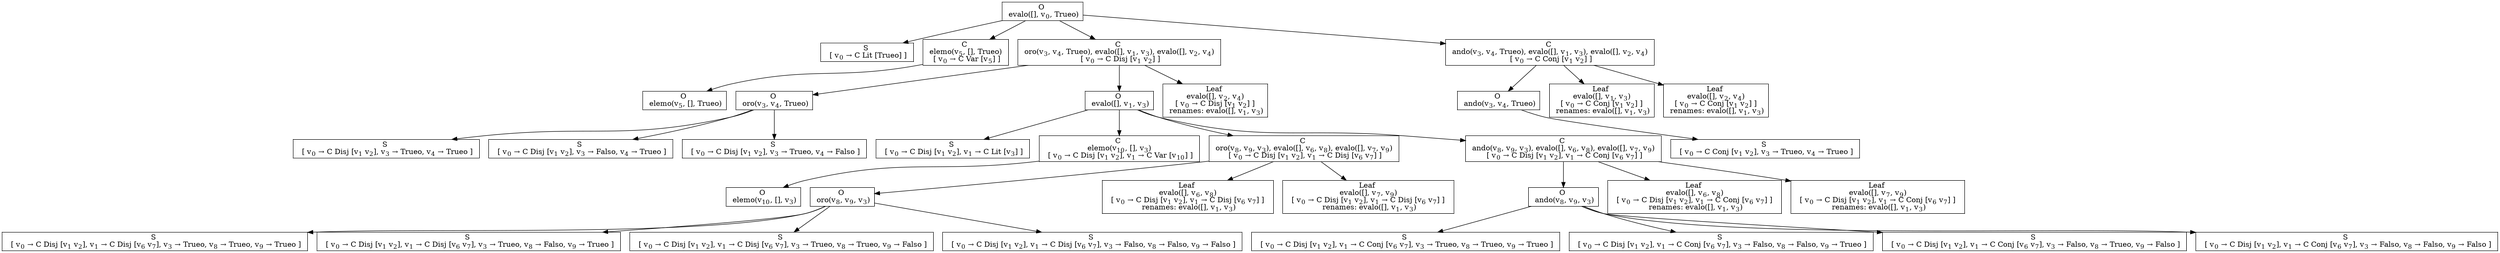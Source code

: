 digraph {
    graph [rankdir=TB
          ,bgcolor=transparent];
    node [shape=box
         ,fillcolor=white
         ,style=filled];
    0 [label=<O <BR/> evalo([], v<SUB>0</SUB>, Trueo)>];
    1 [label=<S <BR/>  [ v<SUB>0</SUB> &rarr; C Lit [Trueo] ] >];
    2 [label=<C <BR/> elemo(v<SUB>5</SUB>, [], Trueo) <BR/>  [ v<SUB>0</SUB> &rarr; C Var [v<SUB>5</SUB>] ] >];
    3 [label=<C <BR/> oro(v<SUB>3</SUB>, v<SUB>4</SUB>, Trueo), evalo([], v<SUB>1</SUB>, v<SUB>3</SUB>), evalo([], v<SUB>2</SUB>, v<SUB>4</SUB>) <BR/>  [ v<SUB>0</SUB> &rarr; C Disj [v<SUB>1</SUB> v<SUB>2</SUB>] ] >];
    4 [label=<C <BR/> ando(v<SUB>3</SUB>, v<SUB>4</SUB>, Trueo), evalo([], v<SUB>1</SUB>, v<SUB>3</SUB>), evalo([], v<SUB>2</SUB>, v<SUB>4</SUB>) <BR/>  [ v<SUB>0</SUB> &rarr; C Conj [v<SUB>1</SUB> v<SUB>2</SUB>] ] >];
    5 [label=<O <BR/> elemo(v<SUB>5</SUB>, [], Trueo)>];
    6 [label=<O <BR/> oro(v<SUB>3</SUB>, v<SUB>4</SUB>, Trueo)>];
    7 [label=<O <BR/> evalo([], v<SUB>1</SUB>, v<SUB>3</SUB>)>];
    8 [label=<Leaf <BR/> evalo([], v<SUB>2</SUB>, v<SUB>4</SUB>) <BR/>  [ v<SUB>0</SUB> &rarr; C Disj [v<SUB>1</SUB> v<SUB>2</SUB>] ]  <BR/> renames: evalo([], v<SUB>1</SUB>, v<SUB>3</SUB>)>];
    9 [label=<S <BR/>  [ v<SUB>0</SUB> &rarr; C Disj [v<SUB>1</SUB> v<SUB>2</SUB>], v<SUB>3</SUB> &rarr; Trueo, v<SUB>4</SUB> &rarr; Trueo ] >];
    10 [label=<S <BR/>  [ v<SUB>0</SUB> &rarr; C Disj [v<SUB>1</SUB> v<SUB>2</SUB>], v<SUB>3</SUB> &rarr; Falso, v<SUB>4</SUB> &rarr; Trueo ] >];
    11 [label=<S <BR/>  [ v<SUB>0</SUB> &rarr; C Disj [v<SUB>1</SUB> v<SUB>2</SUB>], v<SUB>3</SUB> &rarr; Trueo, v<SUB>4</SUB> &rarr; Falso ] >];
    12 [label=<S <BR/>  [ v<SUB>0</SUB> &rarr; C Disj [v<SUB>1</SUB> v<SUB>2</SUB>], v<SUB>1</SUB> &rarr; C Lit [v<SUB>3</SUB>] ] >];
    13 [label=<C <BR/> elemo(v<SUB>10</SUB>, [], v<SUB>3</SUB>) <BR/>  [ v<SUB>0</SUB> &rarr; C Disj [v<SUB>1</SUB> v<SUB>2</SUB>], v<SUB>1</SUB> &rarr; C Var [v<SUB>10</SUB>] ] >];
    14 [label=<C <BR/> oro(v<SUB>8</SUB>, v<SUB>9</SUB>, v<SUB>3</SUB>), evalo([], v<SUB>6</SUB>, v<SUB>8</SUB>), evalo([], v<SUB>7</SUB>, v<SUB>9</SUB>) <BR/>  [ v<SUB>0</SUB> &rarr; C Disj [v<SUB>1</SUB> v<SUB>2</SUB>], v<SUB>1</SUB> &rarr; C Disj [v<SUB>6</SUB> v<SUB>7</SUB>] ] >];
    15 [label=<C <BR/> ando(v<SUB>8</SUB>, v<SUB>9</SUB>, v<SUB>3</SUB>), evalo([], v<SUB>6</SUB>, v<SUB>8</SUB>), evalo([], v<SUB>7</SUB>, v<SUB>9</SUB>) <BR/>  [ v<SUB>0</SUB> &rarr; C Disj [v<SUB>1</SUB> v<SUB>2</SUB>], v<SUB>1</SUB> &rarr; C Conj [v<SUB>6</SUB> v<SUB>7</SUB>] ] >];
    16 [label=<O <BR/> elemo(v<SUB>10</SUB>, [], v<SUB>3</SUB>)>];
    17 [label=<O <BR/> oro(v<SUB>8</SUB>, v<SUB>9</SUB>, v<SUB>3</SUB>)>];
    18 [label=<Leaf <BR/> evalo([], v<SUB>6</SUB>, v<SUB>8</SUB>) <BR/>  [ v<SUB>0</SUB> &rarr; C Disj [v<SUB>1</SUB> v<SUB>2</SUB>], v<SUB>1</SUB> &rarr; C Disj [v<SUB>6</SUB> v<SUB>7</SUB>] ]  <BR/> renames: evalo([], v<SUB>1</SUB>, v<SUB>3</SUB>)>];
    19 [label=<Leaf <BR/> evalo([], v<SUB>7</SUB>, v<SUB>9</SUB>) <BR/>  [ v<SUB>0</SUB> &rarr; C Disj [v<SUB>1</SUB> v<SUB>2</SUB>], v<SUB>1</SUB> &rarr; C Disj [v<SUB>6</SUB> v<SUB>7</SUB>] ]  <BR/> renames: evalo([], v<SUB>1</SUB>, v<SUB>3</SUB>)>];
    20 [label=<S <BR/>  [ v<SUB>0</SUB> &rarr; C Disj [v<SUB>1</SUB> v<SUB>2</SUB>], v<SUB>1</SUB> &rarr; C Disj [v<SUB>6</SUB> v<SUB>7</SUB>], v<SUB>3</SUB> &rarr; Trueo, v<SUB>8</SUB> &rarr; Trueo, v<SUB>9</SUB> &rarr; Trueo ] >];
    21 [label=<S <BR/>  [ v<SUB>0</SUB> &rarr; C Disj [v<SUB>1</SUB> v<SUB>2</SUB>], v<SUB>1</SUB> &rarr; C Disj [v<SUB>6</SUB> v<SUB>7</SUB>], v<SUB>3</SUB> &rarr; Trueo, v<SUB>8</SUB> &rarr; Falso, v<SUB>9</SUB> &rarr; Trueo ] >];
    22 [label=<S <BR/>  [ v<SUB>0</SUB> &rarr; C Disj [v<SUB>1</SUB> v<SUB>2</SUB>], v<SUB>1</SUB> &rarr; C Disj [v<SUB>6</SUB> v<SUB>7</SUB>], v<SUB>3</SUB> &rarr; Trueo, v<SUB>8</SUB> &rarr; Trueo, v<SUB>9</SUB> &rarr; Falso ] >];
    23 [label=<S <BR/>  [ v<SUB>0</SUB> &rarr; C Disj [v<SUB>1</SUB> v<SUB>2</SUB>], v<SUB>1</SUB> &rarr; C Disj [v<SUB>6</SUB> v<SUB>7</SUB>], v<SUB>3</SUB> &rarr; Falso, v<SUB>8</SUB> &rarr; Falso, v<SUB>9</SUB> &rarr; Falso ] >];
    24 [label=<O <BR/> ando(v<SUB>8</SUB>, v<SUB>9</SUB>, v<SUB>3</SUB>)>];
    25 [label=<Leaf <BR/> evalo([], v<SUB>6</SUB>, v<SUB>8</SUB>) <BR/>  [ v<SUB>0</SUB> &rarr; C Disj [v<SUB>1</SUB> v<SUB>2</SUB>], v<SUB>1</SUB> &rarr; C Conj [v<SUB>6</SUB> v<SUB>7</SUB>] ]  <BR/> renames: evalo([], v<SUB>1</SUB>, v<SUB>3</SUB>)>];
    26 [label=<Leaf <BR/> evalo([], v<SUB>7</SUB>, v<SUB>9</SUB>) <BR/>  [ v<SUB>0</SUB> &rarr; C Disj [v<SUB>1</SUB> v<SUB>2</SUB>], v<SUB>1</SUB> &rarr; C Conj [v<SUB>6</SUB> v<SUB>7</SUB>] ]  <BR/> renames: evalo([], v<SUB>1</SUB>, v<SUB>3</SUB>)>];
    27 [label=<S <BR/>  [ v<SUB>0</SUB> &rarr; C Disj [v<SUB>1</SUB> v<SUB>2</SUB>], v<SUB>1</SUB> &rarr; C Conj [v<SUB>6</SUB> v<SUB>7</SUB>], v<SUB>3</SUB> &rarr; Trueo, v<SUB>8</SUB> &rarr; Trueo, v<SUB>9</SUB> &rarr; Trueo ] >];
    28 [label=<S <BR/>  [ v<SUB>0</SUB> &rarr; C Disj [v<SUB>1</SUB> v<SUB>2</SUB>], v<SUB>1</SUB> &rarr; C Conj [v<SUB>6</SUB> v<SUB>7</SUB>], v<SUB>3</SUB> &rarr; Falso, v<SUB>8</SUB> &rarr; Falso, v<SUB>9</SUB> &rarr; Trueo ] >];
    29 [label=<S <BR/>  [ v<SUB>0</SUB> &rarr; C Disj [v<SUB>1</SUB> v<SUB>2</SUB>], v<SUB>1</SUB> &rarr; C Conj [v<SUB>6</SUB> v<SUB>7</SUB>], v<SUB>3</SUB> &rarr; Falso, v<SUB>8</SUB> &rarr; Trueo, v<SUB>9</SUB> &rarr; Falso ] >];
    30 [label=<S <BR/>  [ v<SUB>0</SUB> &rarr; C Disj [v<SUB>1</SUB> v<SUB>2</SUB>], v<SUB>1</SUB> &rarr; C Conj [v<SUB>6</SUB> v<SUB>7</SUB>], v<SUB>3</SUB> &rarr; Falso, v<SUB>8</SUB> &rarr; Falso, v<SUB>9</SUB> &rarr; Falso ] >];
    31 [label=<O <BR/> ando(v<SUB>3</SUB>, v<SUB>4</SUB>, Trueo)>];
    32 [label=<Leaf <BR/> evalo([], v<SUB>1</SUB>, v<SUB>3</SUB>) <BR/>  [ v<SUB>0</SUB> &rarr; C Conj [v<SUB>1</SUB> v<SUB>2</SUB>] ]  <BR/> renames: evalo([], v<SUB>1</SUB>, v<SUB>3</SUB>)>];
    33 [label=<Leaf <BR/> evalo([], v<SUB>2</SUB>, v<SUB>4</SUB>) <BR/>  [ v<SUB>0</SUB> &rarr; C Conj [v<SUB>1</SUB> v<SUB>2</SUB>] ]  <BR/> renames: evalo([], v<SUB>1</SUB>, v<SUB>3</SUB>)>];
    34 [label=<S <BR/>  [ v<SUB>0</SUB> &rarr; C Conj [v<SUB>1</SUB> v<SUB>2</SUB>], v<SUB>3</SUB> &rarr; Trueo, v<SUB>4</SUB> &rarr; Trueo ] >];
    0 -> 1 [label=""];
    0 -> 2 [label=""];
    0 -> 3 [label=""];
    0 -> 4 [label=""];
    2 -> 5 [label=""];
    3 -> 6 [label=""];
    3 -> 7 [label=""];
    3 -> 8 [label=""];
    4 -> 31 [label=""];
    4 -> 32 [label=""];
    4 -> 33 [label=""];
    6 -> 9 [label=""];
    6 -> 10 [label=""];
    6 -> 11 [label=""];
    7 -> 12 [label=""];
    7 -> 13 [label=""];
    7 -> 14 [label=""];
    7 -> 15 [label=""];
    13 -> 16 [label=""];
    14 -> 17 [label=""];
    14 -> 18 [label=""];
    14 -> 19 [label=""];
    15 -> 24 [label=""];
    15 -> 25 [label=""];
    15 -> 26 [label=""];
    17 -> 20 [label=""];
    17 -> 21 [label=""];
    17 -> 22 [label=""];
    17 -> 23 [label=""];
    24 -> 27 [label=""];
    24 -> 28 [label=""];
    24 -> 29 [label=""];
    24 -> 30 [label=""];
    31 -> 34 [label=""];
}